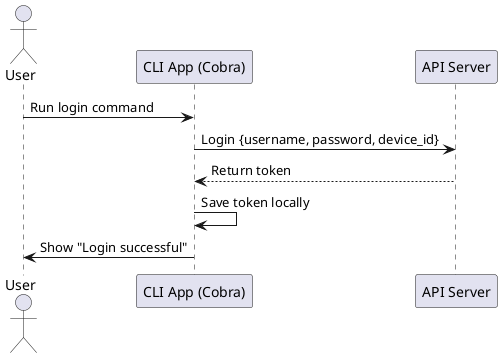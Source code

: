 @startuml
actor User
participant "CLI App (Cobra)" as CLI
participant "API Server" as Server

User -> CLI: Run login command
CLI -> Server: Login {username, password, device_id}
Server --> CLI: Return token
CLI -> CLI: Save token locally
CLI -> User: Show "Login successful"
@enduml